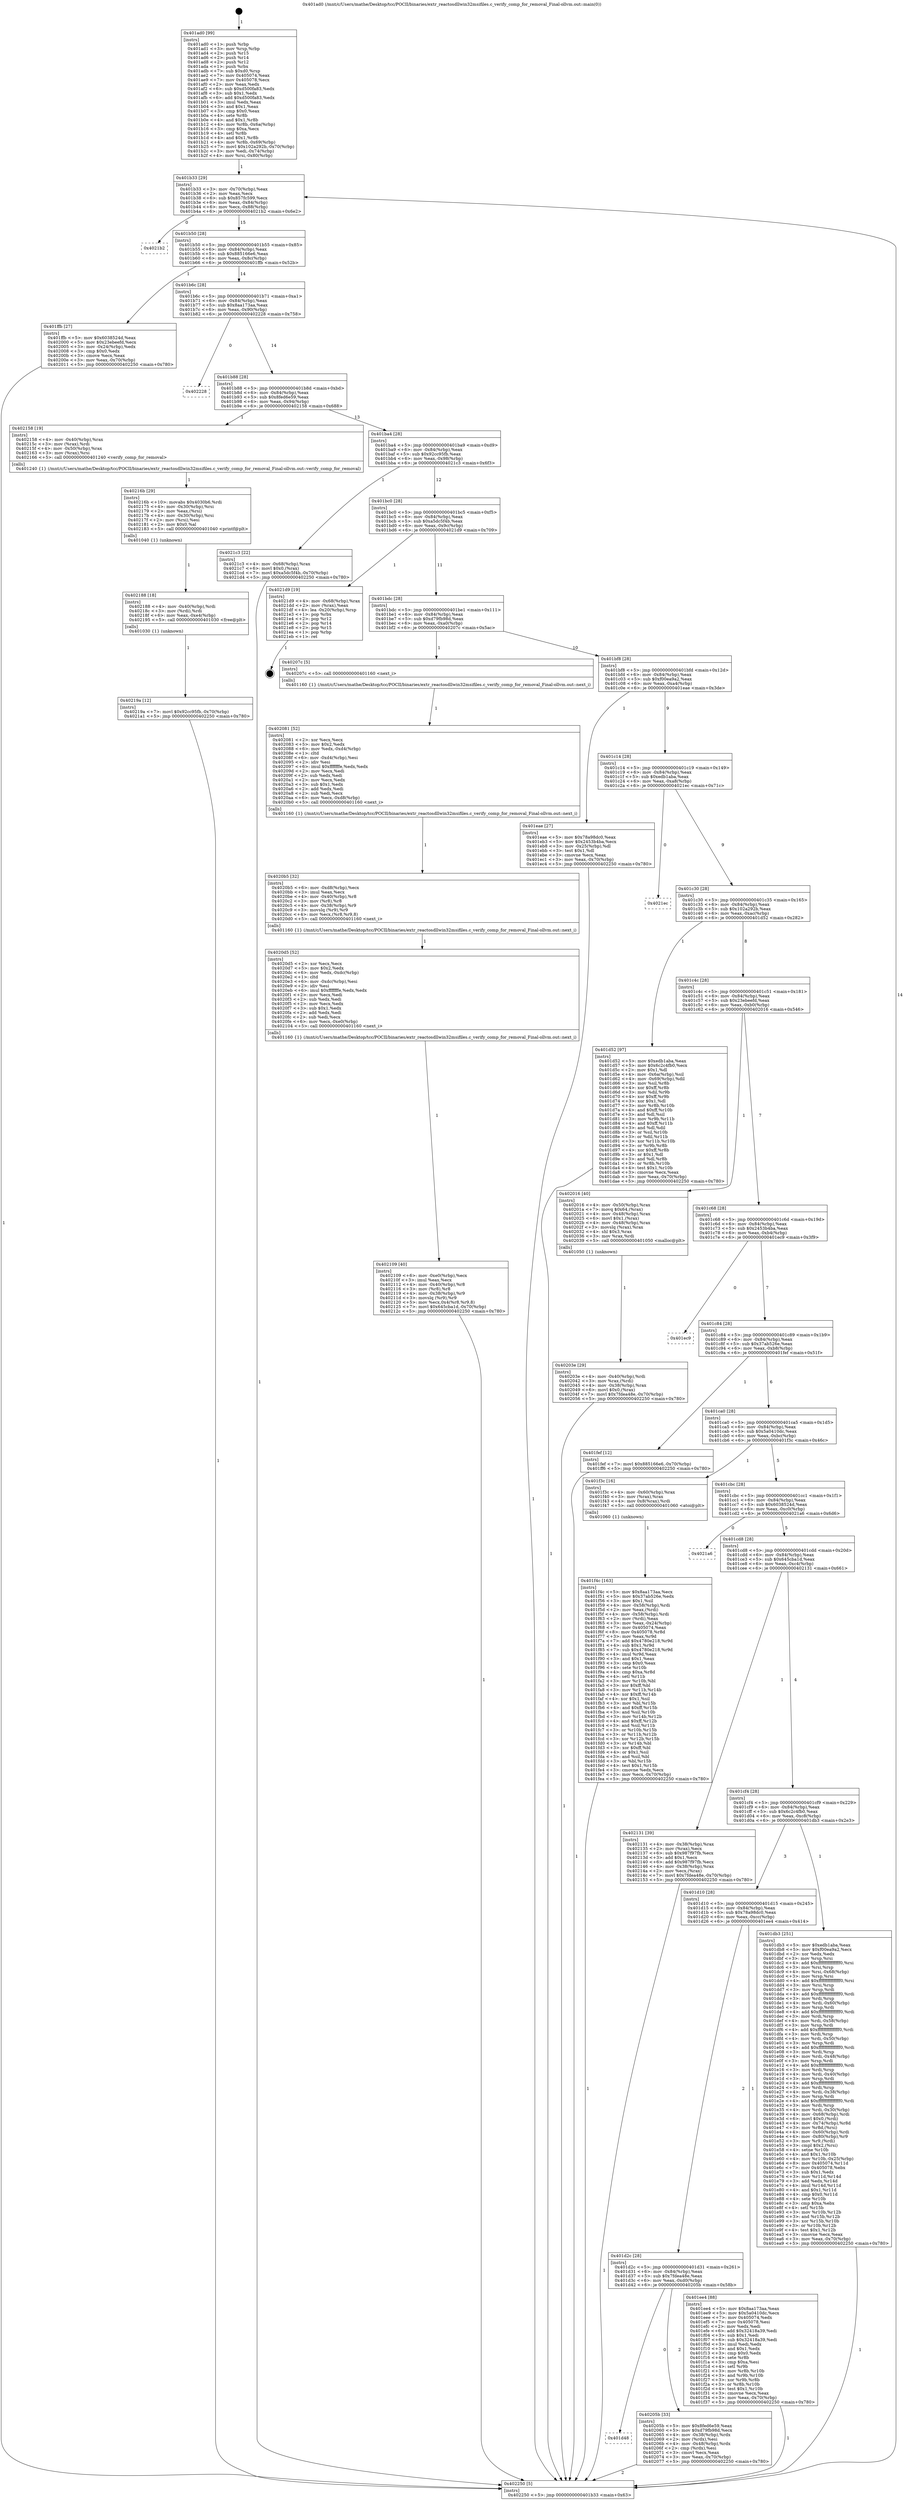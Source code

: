 digraph "0x401ad0" {
  label = "0x401ad0 (/mnt/c/Users/mathe/Desktop/tcc/POCII/binaries/extr_reactosdllwin32msifiles.c_verify_comp_for_removal_Final-ollvm.out::main(0))"
  labelloc = "t"
  node[shape=record]

  Entry [label="",width=0.3,height=0.3,shape=circle,fillcolor=black,style=filled]
  "0x401b33" [label="{
     0x401b33 [29]\l
     | [instrs]\l
     &nbsp;&nbsp;0x401b33 \<+3\>: mov -0x70(%rbp),%eax\l
     &nbsp;&nbsp;0x401b36 \<+2\>: mov %eax,%ecx\l
     &nbsp;&nbsp;0x401b38 \<+6\>: sub $0x857fc599,%ecx\l
     &nbsp;&nbsp;0x401b3e \<+6\>: mov %eax,-0x84(%rbp)\l
     &nbsp;&nbsp;0x401b44 \<+6\>: mov %ecx,-0x88(%rbp)\l
     &nbsp;&nbsp;0x401b4a \<+6\>: je 00000000004021b2 \<main+0x6e2\>\l
  }"]
  "0x4021b2" [label="{
     0x4021b2\l
  }", style=dashed]
  "0x401b50" [label="{
     0x401b50 [28]\l
     | [instrs]\l
     &nbsp;&nbsp;0x401b50 \<+5\>: jmp 0000000000401b55 \<main+0x85\>\l
     &nbsp;&nbsp;0x401b55 \<+6\>: mov -0x84(%rbp),%eax\l
     &nbsp;&nbsp;0x401b5b \<+5\>: sub $0x885166e6,%eax\l
     &nbsp;&nbsp;0x401b60 \<+6\>: mov %eax,-0x8c(%rbp)\l
     &nbsp;&nbsp;0x401b66 \<+6\>: je 0000000000401ffb \<main+0x52b\>\l
  }"]
  Exit [label="",width=0.3,height=0.3,shape=circle,fillcolor=black,style=filled,peripheries=2]
  "0x401ffb" [label="{
     0x401ffb [27]\l
     | [instrs]\l
     &nbsp;&nbsp;0x401ffb \<+5\>: mov $0x6038524d,%eax\l
     &nbsp;&nbsp;0x402000 \<+5\>: mov $0x23ebeefd,%ecx\l
     &nbsp;&nbsp;0x402005 \<+3\>: mov -0x24(%rbp),%edx\l
     &nbsp;&nbsp;0x402008 \<+3\>: cmp $0x0,%edx\l
     &nbsp;&nbsp;0x40200b \<+3\>: cmove %ecx,%eax\l
     &nbsp;&nbsp;0x40200e \<+3\>: mov %eax,-0x70(%rbp)\l
     &nbsp;&nbsp;0x402011 \<+5\>: jmp 0000000000402250 \<main+0x780\>\l
  }"]
  "0x401b6c" [label="{
     0x401b6c [28]\l
     | [instrs]\l
     &nbsp;&nbsp;0x401b6c \<+5\>: jmp 0000000000401b71 \<main+0xa1\>\l
     &nbsp;&nbsp;0x401b71 \<+6\>: mov -0x84(%rbp),%eax\l
     &nbsp;&nbsp;0x401b77 \<+5\>: sub $0x8aa173aa,%eax\l
     &nbsp;&nbsp;0x401b7c \<+6\>: mov %eax,-0x90(%rbp)\l
     &nbsp;&nbsp;0x401b82 \<+6\>: je 0000000000402228 \<main+0x758\>\l
  }"]
  "0x40219a" [label="{
     0x40219a [12]\l
     | [instrs]\l
     &nbsp;&nbsp;0x40219a \<+7\>: movl $0x92cc95fb,-0x70(%rbp)\l
     &nbsp;&nbsp;0x4021a1 \<+5\>: jmp 0000000000402250 \<main+0x780\>\l
  }"]
  "0x402228" [label="{
     0x402228\l
  }", style=dashed]
  "0x401b88" [label="{
     0x401b88 [28]\l
     | [instrs]\l
     &nbsp;&nbsp;0x401b88 \<+5\>: jmp 0000000000401b8d \<main+0xbd\>\l
     &nbsp;&nbsp;0x401b8d \<+6\>: mov -0x84(%rbp),%eax\l
     &nbsp;&nbsp;0x401b93 \<+5\>: sub $0x8fed6e59,%eax\l
     &nbsp;&nbsp;0x401b98 \<+6\>: mov %eax,-0x94(%rbp)\l
     &nbsp;&nbsp;0x401b9e \<+6\>: je 0000000000402158 \<main+0x688\>\l
  }"]
  "0x402188" [label="{
     0x402188 [18]\l
     | [instrs]\l
     &nbsp;&nbsp;0x402188 \<+4\>: mov -0x40(%rbp),%rdi\l
     &nbsp;&nbsp;0x40218c \<+3\>: mov (%rdi),%rdi\l
     &nbsp;&nbsp;0x40218f \<+6\>: mov %eax,-0xe4(%rbp)\l
     &nbsp;&nbsp;0x402195 \<+5\>: call 0000000000401030 \<free@plt\>\l
     | [calls]\l
     &nbsp;&nbsp;0x401030 \{1\} (unknown)\l
  }"]
  "0x402158" [label="{
     0x402158 [19]\l
     | [instrs]\l
     &nbsp;&nbsp;0x402158 \<+4\>: mov -0x40(%rbp),%rax\l
     &nbsp;&nbsp;0x40215c \<+3\>: mov (%rax),%rdi\l
     &nbsp;&nbsp;0x40215f \<+4\>: mov -0x50(%rbp),%rax\l
     &nbsp;&nbsp;0x402163 \<+3\>: mov (%rax),%rsi\l
     &nbsp;&nbsp;0x402166 \<+5\>: call 0000000000401240 \<verify_comp_for_removal\>\l
     | [calls]\l
     &nbsp;&nbsp;0x401240 \{1\} (/mnt/c/Users/mathe/Desktop/tcc/POCII/binaries/extr_reactosdllwin32msifiles.c_verify_comp_for_removal_Final-ollvm.out::verify_comp_for_removal)\l
  }"]
  "0x401ba4" [label="{
     0x401ba4 [28]\l
     | [instrs]\l
     &nbsp;&nbsp;0x401ba4 \<+5\>: jmp 0000000000401ba9 \<main+0xd9\>\l
     &nbsp;&nbsp;0x401ba9 \<+6\>: mov -0x84(%rbp),%eax\l
     &nbsp;&nbsp;0x401baf \<+5\>: sub $0x92cc95fb,%eax\l
     &nbsp;&nbsp;0x401bb4 \<+6\>: mov %eax,-0x98(%rbp)\l
     &nbsp;&nbsp;0x401bba \<+6\>: je 00000000004021c3 \<main+0x6f3\>\l
  }"]
  "0x40216b" [label="{
     0x40216b [29]\l
     | [instrs]\l
     &nbsp;&nbsp;0x40216b \<+10\>: movabs $0x4030b6,%rdi\l
     &nbsp;&nbsp;0x402175 \<+4\>: mov -0x30(%rbp),%rsi\l
     &nbsp;&nbsp;0x402179 \<+2\>: mov %eax,(%rsi)\l
     &nbsp;&nbsp;0x40217b \<+4\>: mov -0x30(%rbp),%rsi\l
     &nbsp;&nbsp;0x40217f \<+2\>: mov (%rsi),%esi\l
     &nbsp;&nbsp;0x402181 \<+2\>: mov $0x0,%al\l
     &nbsp;&nbsp;0x402183 \<+5\>: call 0000000000401040 \<printf@plt\>\l
     | [calls]\l
     &nbsp;&nbsp;0x401040 \{1\} (unknown)\l
  }"]
  "0x4021c3" [label="{
     0x4021c3 [22]\l
     | [instrs]\l
     &nbsp;&nbsp;0x4021c3 \<+4\>: mov -0x68(%rbp),%rax\l
     &nbsp;&nbsp;0x4021c7 \<+6\>: movl $0x0,(%rax)\l
     &nbsp;&nbsp;0x4021cd \<+7\>: movl $0xa5dc5f4b,-0x70(%rbp)\l
     &nbsp;&nbsp;0x4021d4 \<+5\>: jmp 0000000000402250 \<main+0x780\>\l
  }"]
  "0x401bc0" [label="{
     0x401bc0 [28]\l
     | [instrs]\l
     &nbsp;&nbsp;0x401bc0 \<+5\>: jmp 0000000000401bc5 \<main+0xf5\>\l
     &nbsp;&nbsp;0x401bc5 \<+6\>: mov -0x84(%rbp),%eax\l
     &nbsp;&nbsp;0x401bcb \<+5\>: sub $0xa5dc5f4b,%eax\l
     &nbsp;&nbsp;0x401bd0 \<+6\>: mov %eax,-0x9c(%rbp)\l
     &nbsp;&nbsp;0x401bd6 \<+6\>: je 00000000004021d9 \<main+0x709\>\l
  }"]
  "0x402109" [label="{
     0x402109 [40]\l
     | [instrs]\l
     &nbsp;&nbsp;0x402109 \<+6\>: mov -0xe0(%rbp),%ecx\l
     &nbsp;&nbsp;0x40210f \<+3\>: imul %eax,%ecx\l
     &nbsp;&nbsp;0x402112 \<+4\>: mov -0x40(%rbp),%r8\l
     &nbsp;&nbsp;0x402116 \<+3\>: mov (%r8),%r8\l
     &nbsp;&nbsp;0x402119 \<+4\>: mov -0x38(%rbp),%r9\l
     &nbsp;&nbsp;0x40211d \<+3\>: movslq (%r9),%r9\l
     &nbsp;&nbsp;0x402120 \<+5\>: mov %ecx,0x4(%r8,%r9,8)\l
     &nbsp;&nbsp;0x402125 \<+7\>: movl $0x645cba1d,-0x70(%rbp)\l
     &nbsp;&nbsp;0x40212c \<+5\>: jmp 0000000000402250 \<main+0x780\>\l
  }"]
  "0x4021d9" [label="{
     0x4021d9 [19]\l
     | [instrs]\l
     &nbsp;&nbsp;0x4021d9 \<+4\>: mov -0x68(%rbp),%rax\l
     &nbsp;&nbsp;0x4021dd \<+2\>: mov (%rax),%eax\l
     &nbsp;&nbsp;0x4021df \<+4\>: lea -0x20(%rbp),%rsp\l
     &nbsp;&nbsp;0x4021e3 \<+1\>: pop %rbx\l
     &nbsp;&nbsp;0x4021e4 \<+2\>: pop %r12\l
     &nbsp;&nbsp;0x4021e6 \<+2\>: pop %r14\l
     &nbsp;&nbsp;0x4021e8 \<+2\>: pop %r15\l
     &nbsp;&nbsp;0x4021ea \<+1\>: pop %rbp\l
     &nbsp;&nbsp;0x4021eb \<+1\>: ret\l
  }"]
  "0x401bdc" [label="{
     0x401bdc [28]\l
     | [instrs]\l
     &nbsp;&nbsp;0x401bdc \<+5\>: jmp 0000000000401be1 \<main+0x111\>\l
     &nbsp;&nbsp;0x401be1 \<+6\>: mov -0x84(%rbp),%eax\l
     &nbsp;&nbsp;0x401be7 \<+5\>: sub $0xd79fb98d,%eax\l
     &nbsp;&nbsp;0x401bec \<+6\>: mov %eax,-0xa0(%rbp)\l
     &nbsp;&nbsp;0x401bf2 \<+6\>: je 000000000040207c \<main+0x5ac\>\l
  }"]
  "0x4020d5" [label="{
     0x4020d5 [52]\l
     | [instrs]\l
     &nbsp;&nbsp;0x4020d5 \<+2\>: xor %ecx,%ecx\l
     &nbsp;&nbsp;0x4020d7 \<+5\>: mov $0x2,%edx\l
     &nbsp;&nbsp;0x4020dc \<+6\>: mov %edx,-0xdc(%rbp)\l
     &nbsp;&nbsp;0x4020e2 \<+1\>: cltd\l
     &nbsp;&nbsp;0x4020e3 \<+6\>: mov -0xdc(%rbp),%esi\l
     &nbsp;&nbsp;0x4020e9 \<+2\>: idiv %esi\l
     &nbsp;&nbsp;0x4020eb \<+6\>: imul $0xfffffffe,%edx,%edx\l
     &nbsp;&nbsp;0x4020f1 \<+2\>: mov %ecx,%edi\l
     &nbsp;&nbsp;0x4020f3 \<+2\>: sub %edx,%edi\l
     &nbsp;&nbsp;0x4020f5 \<+2\>: mov %ecx,%edx\l
     &nbsp;&nbsp;0x4020f7 \<+3\>: sub $0x1,%edx\l
     &nbsp;&nbsp;0x4020fa \<+2\>: add %edx,%edi\l
     &nbsp;&nbsp;0x4020fc \<+2\>: sub %edi,%ecx\l
     &nbsp;&nbsp;0x4020fe \<+6\>: mov %ecx,-0xe0(%rbp)\l
     &nbsp;&nbsp;0x402104 \<+5\>: call 0000000000401160 \<next_i\>\l
     | [calls]\l
     &nbsp;&nbsp;0x401160 \{1\} (/mnt/c/Users/mathe/Desktop/tcc/POCII/binaries/extr_reactosdllwin32msifiles.c_verify_comp_for_removal_Final-ollvm.out::next_i)\l
  }"]
  "0x40207c" [label="{
     0x40207c [5]\l
     | [instrs]\l
     &nbsp;&nbsp;0x40207c \<+5\>: call 0000000000401160 \<next_i\>\l
     | [calls]\l
     &nbsp;&nbsp;0x401160 \{1\} (/mnt/c/Users/mathe/Desktop/tcc/POCII/binaries/extr_reactosdllwin32msifiles.c_verify_comp_for_removal_Final-ollvm.out::next_i)\l
  }"]
  "0x401bf8" [label="{
     0x401bf8 [28]\l
     | [instrs]\l
     &nbsp;&nbsp;0x401bf8 \<+5\>: jmp 0000000000401bfd \<main+0x12d\>\l
     &nbsp;&nbsp;0x401bfd \<+6\>: mov -0x84(%rbp),%eax\l
     &nbsp;&nbsp;0x401c03 \<+5\>: sub $0xf00ea9a2,%eax\l
     &nbsp;&nbsp;0x401c08 \<+6\>: mov %eax,-0xa4(%rbp)\l
     &nbsp;&nbsp;0x401c0e \<+6\>: je 0000000000401eae \<main+0x3de\>\l
  }"]
  "0x4020b5" [label="{
     0x4020b5 [32]\l
     | [instrs]\l
     &nbsp;&nbsp;0x4020b5 \<+6\>: mov -0xd8(%rbp),%ecx\l
     &nbsp;&nbsp;0x4020bb \<+3\>: imul %eax,%ecx\l
     &nbsp;&nbsp;0x4020be \<+4\>: mov -0x40(%rbp),%r8\l
     &nbsp;&nbsp;0x4020c2 \<+3\>: mov (%r8),%r8\l
     &nbsp;&nbsp;0x4020c5 \<+4\>: mov -0x38(%rbp),%r9\l
     &nbsp;&nbsp;0x4020c9 \<+3\>: movslq (%r9),%r9\l
     &nbsp;&nbsp;0x4020cc \<+4\>: mov %ecx,(%r8,%r9,8)\l
     &nbsp;&nbsp;0x4020d0 \<+5\>: call 0000000000401160 \<next_i\>\l
     | [calls]\l
     &nbsp;&nbsp;0x401160 \{1\} (/mnt/c/Users/mathe/Desktop/tcc/POCII/binaries/extr_reactosdllwin32msifiles.c_verify_comp_for_removal_Final-ollvm.out::next_i)\l
  }"]
  "0x401eae" [label="{
     0x401eae [27]\l
     | [instrs]\l
     &nbsp;&nbsp;0x401eae \<+5\>: mov $0x78a98dc0,%eax\l
     &nbsp;&nbsp;0x401eb3 \<+5\>: mov $0x2453b4ba,%ecx\l
     &nbsp;&nbsp;0x401eb8 \<+3\>: mov -0x25(%rbp),%dl\l
     &nbsp;&nbsp;0x401ebb \<+3\>: test $0x1,%dl\l
     &nbsp;&nbsp;0x401ebe \<+3\>: cmovne %ecx,%eax\l
     &nbsp;&nbsp;0x401ec1 \<+3\>: mov %eax,-0x70(%rbp)\l
     &nbsp;&nbsp;0x401ec4 \<+5\>: jmp 0000000000402250 \<main+0x780\>\l
  }"]
  "0x401c14" [label="{
     0x401c14 [28]\l
     | [instrs]\l
     &nbsp;&nbsp;0x401c14 \<+5\>: jmp 0000000000401c19 \<main+0x149\>\l
     &nbsp;&nbsp;0x401c19 \<+6\>: mov -0x84(%rbp),%eax\l
     &nbsp;&nbsp;0x401c1f \<+5\>: sub $0xedb1aba,%eax\l
     &nbsp;&nbsp;0x401c24 \<+6\>: mov %eax,-0xa8(%rbp)\l
     &nbsp;&nbsp;0x401c2a \<+6\>: je 00000000004021ec \<main+0x71c\>\l
  }"]
  "0x402081" [label="{
     0x402081 [52]\l
     | [instrs]\l
     &nbsp;&nbsp;0x402081 \<+2\>: xor %ecx,%ecx\l
     &nbsp;&nbsp;0x402083 \<+5\>: mov $0x2,%edx\l
     &nbsp;&nbsp;0x402088 \<+6\>: mov %edx,-0xd4(%rbp)\l
     &nbsp;&nbsp;0x40208e \<+1\>: cltd\l
     &nbsp;&nbsp;0x40208f \<+6\>: mov -0xd4(%rbp),%esi\l
     &nbsp;&nbsp;0x402095 \<+2\>: idiv %esi\l
     &nbsp;&nbsp;0x402097 \<+6\>: imul $0xfffffffe,%edx,%edx\l
     &nbsp;&nbsp;0x40209d \<+2\>: mov %ecx,%edi\l
     &nbsp;&nbsp;0x40209f \<+2\>: sub %edx,%edi\l
     &nbsp;&nbsp;0x4020a1 \<+2\>: mov %ecx,%edx\l
     &nbsp;&nbsp;0x4020a3 \<+3\>: sub $0x1,%edx\l
     &nbsp;&nbsp;0x4020a6 \<+2\>: add %edx,%edi\l
     &nbsp;&nbsp;0x4020a8 \<+2\>: sub %edi,%ecx\l
     &nbsp;&nbsp;0x4020aa \<+6\>: mov %ecx,-0xd8(%rbp)\l
     &nbsp;&nbsp;0x4020b0 \<+5\>: call 0000000000401160 \<next_i\>\l
     | [calls]\l
     &nbsp;&nbsp;0x401160 \{1\} (/mnt/c/Users/mathe/Desktop/tcc/POCII/binaries/extr_reactosdllwin32msifiles.c_verify_comp_for_removal_Final-ollvm.out::next_i)\l
  }"]
  "0x4021ec" [label="{
     0x4021ec\l
  }", style=dashed]
  "0x401c30" [label="{
     0x401c30 [28]\l
     | [instrs]\l
     &nbsp;&nbsp;0x401c30 \<+5\>: jmp 0000000000401c35 \<main+0x165\>\l
     &nbsp;&nbsp;0x401c35 \<+6\>: mov -0x84(%rbp),%eax\l
     &nbsp;&nbsp;0x401c3b \<+5\>: sub $0x102a292b,%eax\l
     &nbsp;&nbsp;0x401c40 \<+6\>: mov %eax,-0xac(%rbp)\l
     &nbsp;&nbsp;0x401c46 \<+6\>: je 0000000000401d52 \<main+0x282\>\l
  }"]
  "0x401d48" [label="{
     0x401d48\l
  }", style=dashed]
  "0x401d52" [label="{
     0x401d52 [97]\l
     | [instrs]\l
     &nbsp;&nbsp;0x401d52 \<+5\>: mov $0xedb1aba,%eax\l
     &nbsp;&nbsp;0x401d57 \<+5\>: mov $0x6c2c4fb0,%ecx\l
     &nbsp;&nbsp;0x401d5c \<+2\>: mov $0x1,%dl\l
     &nbsp;&nbsp;0x401d5e \<+4\>: mov -0x6a(%rbp),%sil\l
     &nbsp;&nbsp;0x401d62 \<+4\>: mov -0x69(%rbp),%dil\l
     &nbsp;&nbsp;0x401d66 \<+3\>: mov %sil,%r8b\l
     &nbsp;&nbsp;0x401d69 \<+4\>: xor $0xff,%r8b\l
     &nbsp;&nbsp;0x401d6d \<+3\>: mov %dil,%r9b\l
     &nbsp;&nbsp;0x401d70 \<+4\>: xor $0xff,%r9b\l
     &nbsp;&nbsp;0x401d74 \<+3\>: xor $0x1,%dl\l
     &nbsp;&nbsp;0x401d77 \<+3\>: mov %r8b,%r10b\l
     &nbsp;&nbsp;0x401d7a \<+4\>: and $0xff,%r10b\l
     &nbsp;&nbsp;0x401d7e \<+3\>: and %dl,%sil\l
     &nbsp;&nbsp;0x401d81 \<+3\>: mov %r9b,%r11b\l
     &nbsp;&nbsp;0x401d84 \<+4\>: and $0xff,%r11b\l
     &nbsp;&nbsp;0x401d88 \<+3\>: and %dl,%dil\l
     &nbsp;&nbsp;0x401d8b \<+3\>: or %sil,%r10b\l
     &nbsp;&nbsp;0x401d8e \<+3\>: or %dil,%r11b\l
     &nbsp;&nbsp;0x401d91 \<+3\>: xor %r11b,%r10b\l
     &nbsp;&nbsp;0x401d94 \<+3\>: or %r9b,%r8b\l
     &nbsp;&nbsp;0x401d97 \<+4\>: xor $0xff,%r8b\l
     &nbsp;&nbsp;0x401d9b \<+3\>: or $0x1,%dl\l
     &nbsp;&nbsp;0x401d9e \<+3\>: and %dl,%r8b\l
     &nbsp;&nbsp;0x401da1 \<+3\>: or %r8b,%r10b\l
     &nbsp;&nbsp;0x401da4 \<+4\>: test $0x1,%r10b\l
     &nbsp;&nbsp;0x401da8 \<+3\>: cmovne %ecx,%eax\l
     &nbsp;&nbsp;0x401dab \<+3\>: mov %eax,-0x70(%rbp)\l
     &nbsp;&nbsp;0x401dae \<+5\>: jmp 0000000000402250 \<main+0x780\>\l
  }"]
  "0x401c4c" [label="{
     0x401c4c [28]\l
     | [instrs]\l
     &nbsp;&nbsp;0x401c4c \<+5\>: jmp 0000000000401c51 \<main+0x181\>\l
     &nbsp;&nbsp;0x401c51 \<+6\>: mov -0x84(%rbp),%eax\l
     &nbsp;&nbsp;0x401c57 \<+5\>: sub $0x23ebeefd,%eax\l
     &nbsp;&nbsp;0x401c5c \<+6\>: mov %eax,-0xb0(%rbp)\l
     &nbsp;&nbsp;0x401c62 \<+6\>: je 0000000000402016 \<main+0x546\>\l
  }"]
  "0x402250" [label="{
     0x402250 [5]\l
     | [instrs]\l
     &nbsp;&nbsp;0x402250 \<+5\>: jmp 0000000000401b33 \<main+0x63\>\l
  }"]
  "0x401ad0" [label="{
     0x401ad0 [99]\l
     | [instrs]\l
     &nbsp;&nbsp;0x401ad0 \<+1\>: push %rbp\l
     &nbsp;&nbsp;0x401ad1 \<+3\>: mov %rsp,%rbp\l
     &nbsp;&nbsp;0x401ad4 \<+2\>: push %r15\l
     &nbsp;&nbsp;0x401ad6 \<+2\>: push %r14\l
     &nbsp;&nbsp;0x401ad8 \<+2\>: push %r12\l
     &nbsp;&nbsp;0x401ada \<+1\>: push %rbx\l
     &nbsp;&nbsp;0x401adb \<+7\>: sub $0xd0,%rsp\l
     &nbsp;&nbsp;0x401ae2 \<+7\>: mov 0x405074,%eax\l
     &nbsp;&nbsp;0x401ae9 \<+7\>: mov 0x405078,%ecx\l
     &nbsp;&nbsp;0x401af0 \<+2\>: mov %eax,%edx\l
     &nbsp;&nbsp;0x401af2 \<+6\>: sub $0xd500fa83,%edx\l
     &nbsp;&nbsp;0x401af8 \<+3\>: sub $0x1,%edx\l
     &nbsp;&nbsp;0x401afb \<+6\>: add $0xd500fa83,%edx\l
     &nbsp;&nbsp;0x401b01 \<+3\>: imul %edx,%eax\l
     &nbsp;&nbsp;0x401b04 \<+3\>: and $0x1,%eax\l
     &nbsp;&nbsp;0x401b07 \<+3\>: cmp $0x0,%eax\l
     &nbsp;&nbsp;0x401b0a \<+4\>: sete %r8b\l
     &nbsp;&nbsp;0x401b0e \<+4\>: and $0x1,%r8b\l
     &nbsp;&nbsp;0x401b12 \<+4\>: mov %r8b,-0x6a(%rbp)\l
     &nbsp;&nbsp;0x401b16 \<+3\>: cmp $0xa,%ecx\l
     &nbsp;&nbsp;0x401b19 \<+4\>: setl %r8b\l
     &nbsp;&nbsp;0x401b1d \<+4\>: and $0x1,%r8b\l
     &nbsp;&nbsp;0x401b21 \<+4\>: mov %r8b,-0x69(%rbp)\l
     &nbsp;&nbsp;0x401b25 \<+7\>: movl $0x102a292b,-0x70(%rbp)\l
     &nbsp;&nbsp;0x401b2c \<+3\>: mov %edi,-0x74(%rbp)\l
     &nbsp;&nbsp;0x401b2f \<+4\>: mov %rsi,-0x80(%rbp)\l
  }"]
  "0x40205b" [label="{
     0x40205b [33]\l
     | [instrs]\l
     &nbsp;&nbsp;0x40205b \<+5\>: mov $0x8fed6e59,%eax\l
     &nbsp;&nbsp;0x402060 \<+5\>: mov $0xd79fb98d,%ecx\l
     &nbsp;&nbsp;0x402065 \<+4\>: mov -0x38(%rbp),%rdx\l
     &nbsp;&nbsp;0x402069 \<+2\>: mov (%rdx),%esi\l
     &nbsp;&nbsp;0x40206b \<+4\>: mov -0x48(%rbp),%rdx\l
     &nbsp;&nbsp;0x40206f \<+2\>: cmp (%rdx),%esi\l
     &nbsp;&nbsp;0x402071 \<+3\>: cmovl %ecx,%eax\l
     &nbsp;&nbsp;0x402074 \<+3\>: mov %eax,-0x70(%rbp)\l
     &nbsp;&nbsp;0x402077 \<+5\>: jmp 0000000000402250 \<main+0x780\>\l
  }"]
  "0x402016" [label="{
     0x402016 [40]\l
     | [instrs]\l
     &nbsp;&nbsp;0x402016 \<+4\>: mov -0x50(%rbp),%rax\l
     &nbsp;&nbsp;0x40201a \<+7\>: movq $0x64,(%rax)\l
     &nbsp;&nbsp;0x402021 \<+4\>: mov -0x48(%rbp),%rax\l
     &nbsp;&nbsp;0x402025 \<+6\>: movl $0x1,(%rax)\l
     &nbsp;&nbsp;0x40202b \<+4\>: mov -0x48(%rbp),%rax\l
     &nbsp;&nbsp;0x40202f \<+3\>: movslq (%rax),%rax\l
     &nbsp;&nbsp;0x402032 \<+4\>: shl $0x3,%rax\l
     &nbsp;&nbsp;0x402036 \<+3\>: mov %rax,%rdi\l
     &nbsp;&nbsp;0x402039 \<+5\>: call 0000000000401050 \<malloc@plt\>\l
     | [calls]\l
     &nbsp;&nbsp;0x401050 \{1\} (unknown)\l
  }"]
  "0x401c68" [label="{
     0x401c68 [28]\l
     | [instrs]\l
     &nbsp;&nbsp;0x401c68 \<+5\>: jmp 0000000000401c6d \<main+0x19d\>\l
     &nbsp;&nbsp;0x401c6d \<+6\>: mov -0x84(%rbp),%eax\l
     &nbsp;&nbsp;0x401c73 \<+5\>: sub $0x2453b4ba,%eax\l
     &nbsp;&nbsp;0x401c78 \<+6\>: mov %eax,-0xb4(%rbp)\l
     &nbsp;&nbsp;0x401c7e \<+6\>: je 0000000000401ec9 \<main+0x3f9\>\l
  }"]
  "0x40203e" [label="{
     0x40203e [29]\l
     | [instrs]\l
     &nbsp;&nbsp;0x40203e \<+4\>: mov -0x40(%rbp),%rdi\l
     &nbsp;&nbsp;0x402042 \<+3\>: mov %rax,(%rdi)\l
     &nbsp;&nbsp;0x402045 \<+4\>: mov -0x38(%rbp),%rax\l
     &nbsp;&nbsp;0x402049 \<+6\>: movl $0x0,(%rax)\l
     &nbsp;&nbsp;0x40204f \<+7\>: movl $0x7fdea48e,-0x70(%rbp)\l
     &nbsp;&nbsp;0x402056 \<+5\>: jmp 0000000000402250 \<main+0x780\>\l
  }"]
  "0x401ec9" [label="{
     0x401ec9\l
  }", style=dashed]
  "0x401c84" [label="{
     0x401c84 [28]\l
     | [instrs]\l
     &nbsp;&nbsp;0x401c84 \<+5\>: jmp 0000000000401c89 \<main+0x1b9\>\l
     &nbsp;&nbsp;0x401c89 \<+6\>: mov -0x84(%rbp),%eax\l
     &nbsp;&nbsp;0x401c8f \<+5\>: sub $0x37ab526e,%eax\l
     &nbsp;&nbsp;0x401c94 \<+6\>: mov %eax,-0xb8(%rbp)\l
     &nbsp;&nbsp;0x401c9a \<+6\>: je 0000000000401fef \<main+0x51f\>\l
  }"]
  "0x401f4c" [label="{
     0x401f4c [163]\l
     | [instrs]\l
     &nbsp;&nbsp;0x401f4c \<+5\>: mov $0x8aa173aa,%ecx\l
     &nbsp;&nbsp;0x401f51 \<+5\>: mov $0x37ab526e,%edx\l
     &nbsp;&nbsp;0x401f56 \<+3\>: mov $0x1,%sil\l
     &nbsp;&nbsp;0x401f59 \<+4\>: mov -0x58(%rbp),%rdi\l
     &nbsp;&nbsp;0x401f5d \<+2\>: mov %eax,(%rdi)\l
     &nbsp;&nbsp;0x401f5f \<+4\>: mov -0x58(%rbp),%rdi\l
     &nbsp;&nbsp;0x401f63 \<+2\>: mov (%rdi),%eax\l
     &nbsp;&nbsp;0x401f65 \<+3\>: mov %eax,-0x24(%rbp)\l
     &nbsp;&nbsp;0x401f68 \<+7\>: mov 0x405074,%eax\l
     &nbsp;&nbsp;0x401f6f \<+8\>: mov 0x405078,%r8d\l
     &nbsp;&nbsp;0x401f77 \<+3\>: mov %eax,%r9d\l
     &nbsp;&nbsp;0x401f7a \<+7\>: add $0x4780e218,%r9d\l
     &nbsp;&nbsp;0x401f81 \<+4\>: sub $0x1,%r9d\l
     &nbsp;&nbsp;0x401f85 \<+7\>: sub $0x4780e218,%r9d\l
     &nbsp;&nbsp;0x401f8c \<+4\>: imul %r9d,%eax\l
     &nbsp;&nbsp;0x401f90 \<+3\>: and $0x1,%eax\l
     &nbsp;&nbsp;0x401f93 \<+3\>: cmp $0x0,%eax\l
     &nbsp;&nbsp;0x401f96 \<+4\>: sete %r10b\l
     &nbsp;&nbsp;0x401f9a \<+4\>: cmp $0xa,%r8d\l
     &nbsp;&nbsp;0x401f9e \<+4\>: setl %r11b\l
     &nbsp;&nbsp;0x401fa2 \<+3\>: mov %r10b,%bl\l
     &nbsp;&nbsp;0x401fa5 \<+3\>: xor $0xff,%bl\l
     &nbsp;&nbsp;0x401fa8 \<+3\>: mov %r11b,%r14b\l
     &nbsp;&nbsp;0x401fab \<+4\>: xor $0xff,%r14b\l
     &nbsp;&nbsp;0x401faf \<+4\>: xor $0x1,%sil\l
     &nbsp;&nbsp;0x401fb3 \<+3\>: mov %bl,%r15b\l
     &nbsp;&nbsp;0x401fb6 \<+4\>: and $0xff,%r15b\l
     &nbsp;&nbsp;0x401fba \<+3\>: and %sil,%r10b\l
     &nbsp;&nbsp;0x401fbd \<+3\>: mov %r14b,%r12b\l
     &nbsp;&nbsp;0x401fc0 \<+4\>: and $0xff,%r12b\l
     &nbsp;&nbsp;0x401fc4 \<+3\>: and %sil,%r11b\l
     &nbsp;&nbsp;0x401fc7 \<+3\>: or %r10b,%r15b\l
     &nbsp;&nbsp;0x401fca \<+3\>: or %r11b,%r12b\l
     &nbsp;&nbsp;0x401fcd \<+3\>: xor %r12b,%r15b\l
     &nbsp;&nbsp;0x401fd0 \<+3\>: or %r14b,%bl\l
     &nbsp;&nbsp;0x401fd3 \<+3\>: xor $0xff,%bl\l
     &nbsp;&nbsp;0x401fd6 \<+4\>: or $0x1,%sil\l
     &nbsp;&nbsp;0x401fda \<+3\>: and %sil,%bl\l
     &nbsp;&nbsp;0x401fdd \<+3\>: or %bl,%r15b\l
     &nbsp;&nbsp;0x401fe0 \<+4\>: test $0x1,%r15b\l
     &nbsp;&nbsp;0x401fe4 \<+3\>: cmovne %edx,%ecx\l
     &nbsp;&nbsp;0x401fe7 \<+3\>: mov %ecx,-0x70(%rbp)\l
     &nbsp;&nbsp;0x401fea \<+5\>: jmp 0000000000402250 \<main+0x780\>\l
  }"]
  "0x401fef" [label="{
     0x401fef [12]\l
     | [instrs]\l
     &nbsp;&nbsp;0x401fef \<+7\>: movl $0x885166e6,-0x70(%rbp)\l
     &nbsp;&nbsp;0x401ff6 \<+5\>: jmp 0000000000402250 \<main+0x780\>\l
  }"]
  "0x401ca0" [label="{
     0x401ca0 [28]\l
     | [instrs]\l
     &nbsp;&nbsp;0x401ca0 \<+5\>: jmp 0000000000401ca5 \<main+0x1d5\>\l
     &nbsp;&nbsp;0x401ca5 \<+6\>: mov -0x84(%rbp),%eax\l
     &nbsp;&nbsp;0x401cab \<+5\>: sub $0x5a0410dc,%eax\l
     &nbsp;&nbsp;0x401cb0 \<+6\>: mov %eax,-0xbc(%rbp)\l
     &nbsp;&nbsp;0x401cb6 \<+6\>: je 0000000000401f3c \<main+0x46c\>\l
  }"]
  "0x401d2c" [label="{
     0x401d2c [28]\l
     | [instrs]\l
     &nbsp;&nbsp;0x401d2c \<+5\>: jmp 0000000000401d31 \<main+0x261\>\l
     &nbsp;&nbsp;0x401d31 \<+6\>: mov -0x84(%rbp),%eax\l
     &nbsp;&nbsp;0x401d37 \<+5\>: sub $0x7fdea48e,%eax\l
     &nbsp;&nbsp;0x401d3c \<+6\>: mov %eax,-0xd0(%rbp)\l
     &nbsp;&nbsp;0x401d42 \<+6\>: je 000000000040205b \<main+0x58b\>\l
  }"]
  "0x401f3c" [label="{
     0x401f3c [16]\l
     | [instrs]\l
     &nbsp;&nbsp;0x401f3c \<+4\>: mov -0x60(%rbp),%rax\l
     &nbsp;&nbsp;0x401f40 \<+3\>: mov (%rax),%rax\l
     &nbsp;&nbsp;0x401f43 \<+4\>: mov 0x8(%rax),%rdi\l
     &nbsp;&nbsp;0x401f47 \<+5\>: call 0000000000401060 \<atoi@plt\>\l
     | [calls]\l
     &nbsp;&nbsp;0x401060 \{1\} (unknown)\l
  }"]
  "0x401cbc" [label="{
     0x401cbc [28]\l
     | [instrs]\l
     &nbsp;&nbsp;0x401cbc \<+5\>: jmp 0000000000401cc1 \<main+0x1f1\>\l
     &nbsp;&nbsp;0x401cc1 \<+6\>: mov -0x84(%rbp),%eax\l
     &nbsp;&nbsp;0x401cc7 \<+5\>: sub $0x6038524d,%eax\l
     &nbsp;&nbsp;0x401ccc \<+6\>: mov %eax,-0xc0(%rbp)\l
     &nbsp;&nbsp;0x401cd2 \<+6\>: je 00000000004021a6 \<main+0x6d6\>\l
  }"]
  "0x401ee4" [label="{
     0x401ee4 [88]\l
     | [instrs]\l
     &nbsp;&nbsp;0x401ee4 \<+5\>: mov $0x8aa173aa,%eax\l
     &nbsp;&nbsp;0x401ee9 \<+5\>: mov $0x5a0410dc,%ecx\l
     &nbsp;&nbsp;0x401eee \<+7\>: mov 0x405074,%edx\l
     &nbsp;&nbsp;0x401ef5 \<+7\>: mov 0x405078,%esi\l
     &nbsp;&nbsp;0x401efc \<+2\>: mov %edx,%edi\l
     &nbsp;&nbsp;0x401efe \<+6\>: add $0x32418a39,%edi\l
     &nbsp;&nbsp;0x401f04 \<+3\>: sub $0x1,%edi\l
     &nbsp;&nbsp;0x401f07 \<+6\>: sub $0x32418a39,%edi\l
     &nbsp;&nbsp;0x401f0d \<+3\>: imul %edi,%edx\l
     &nbsp;&nbsp;0x401f10 \<+3\>: and $0x1,%edx\l
     &nbsp;&nbsp;0x401f13 \<+3\>: cmp $0x0,%edx\l
     &nbsp;&nbsp;0x401f16 \<+4\>: sete %r8b\l
     &nbsp;&nbsp;0x401f1a \<+3\>: cmp $0xa,%esi\l
     &nbsp;&nbsp;0x401f1d \<+4\>: setl %r9b\l
     &nbsp;&nbsp;0x401f21 \<+3\>: mov %r8b,%r10b\l
     &nbsp;&nbsp;0x401f24 \<+3\>: and %r9b,%r10b\l
     &nbsp;&nbsp;0x401f27 \<+3\>: xor %r9b,%r8b\l
     &nbsp;&nbsp;0x401f2a \<+3\>: or %r8b,%r10b\l
     &nbsp;&nbsp;0x401f2d \<+4\>: test $0x1,%r10b\l
     &nbsp;&nbsp;0x401f31 \<+3\>: cmovne %ecx,%eax\l
     &nbsp;&nbsp;0x401f34 \<+3\>: mov %eax,-0x70(%rbp)\l
     &nbsp;&nbsp;0x401f37 \<+5\>: jmp 0000000000402250 \<main+0x780\>\l
  }"]
  "0x4021a6" [label="{
     0x4021a6\l
  }", style=dashed]
  "0x401cd8" [label="{
     0x401cd8 [28]\l
     | [instrs]\l
     &nbsp;&nbsp;0x401cd8 \<+5\>: jmp 0000000000401cdd \<main+0x20d\>\l
     &nbsp;&nbsp;0x401cdd \<+6\>: mov -0x84(%rbp),%eax\l
     &nbsp;&nbsp;0x401ce3 \<+5\>: sub $0x645cba1d,%eax\l
     &nbsp;&nbsp;0x401ce8 \<+6\>: mov %eax,-0xc4(%rbp)\l
     &nbsp;&nbsp;0x401cee \<+6\>: je 0000000000402131 \<main+0x661\>\l
  }"]
  "0x401d10" [label="{
     0x401d10 [28]\l
     | [instrs]\l
     &nbsp;&nbsp;0x401d10 \<+5\>: jmp 0000000000401d15 \<main+0x245\>\l
     &nbsp;&nbsp;0x401d15 \<+6\>: mov -0x84(%rbp),%eax\l
     &nbsp;&nbsp;0x401d1b \<+5\>: sub $0x78a98dc0,%eax\l
     &nbsp;&nbsp;0x401d20 \<+6\>: mov %eax,-0xcc(%rbp)\l
     &nbsp;&nbsp;0x401d26 \<+6\>: je 0000000000401ee4 \<main+0x414\>\l
  }"]
  "0x402131" [label="{
     0x402131 [39]\l
     | [instrs]\l
     &nbsp;&nbsp;0x402131 \<+4\>: mov -0x38(%rbp),%rax\l
     &nbsp;&nbsp;0x402135 \<+2\>: mov (%rax),%ecx\l
     &nbsp;&nbsp;0x402137 \<+6\>: sub $0x987f97fb,%ecx\l
     &nbsp;&nbsp;0x40213d \<+3\>: add $0x1,%ecx\l
     &nbsp;&nbsp;0x402140 \<+6\>: add $0x987f97fb,%ecx\l
     &nbsp;&nbsp;0x402146 \<+4\>: mov -0x38(%rbp),%rax\l
     &nbsp;&nbsp;0x40214a \<+2\>: mov %ecx,(%rax)\l
     &nbsp;&nbsp;0x40214c \<+7\>: movl $0x7fdea48e,-0x70(%rbp)\l
     &nbsp;&nbsp;0x402153 \<+5\>: jmp 0000000000402250 \<main+0x780\>\l
  }"]
  "0x401cf4" [label="{
     0x401cf4 [28]\l
     | [instrs]\l
     &nbsp;&nbsp;0x401cf4 \<+5\>: jmp 0000000000401cf9 \<main+0x229\>\l
     &nbsp;&nbsp;0x401cf9 \<+6\>: mov -0x84(%rbp),%eax\l
     &nbsp;&nbsp;0x401cff \<+5\>: sub $0x6c2c4fb0,%eax\l
     &nbsp;&nbsp;0x401d04 \<+6\>: mov %eax,-0xc8(%rbp)\l
     &nbsp;&nbsp;0x401d0a \<+6\>: je 0000000000401db3 \<main+0x2e3\>\l
  }"]
  "0x401db3" [label="{
     0x401db3 [251]\l
     | [instrs]\l
     &nbsp;&nbsp;0x401db3 \<+5\>: mov $0xedb1aba,%eax\l
     &nbsp;&nbsp;0x401db8 \<+5\>: mov $0xf00ea9a2,%ecx\l
     &nbsp;&nbsp;0x401dbd \<+2\>: xor %edx,%edx\l
     &nbsp;&nbsp;0x401dbf \<+3\>: mov %rsp,%rsi\l
     &nbsp;&nbsp;0x401dc2 \<+4\>: add $0xfffffffffffffff0,%rsi\l
     &nbsp;&nbsp;0x401dc6 \<+3\>: mov %rsi,%rsp\l
     &nbsp;&nbsp;0x401dc9 \<+4\>: mov %rsi,-0x68(%rbp)\l
     &nbsp;&nbsp;0x401dcd \<+3\>: mov %rsp,%rsi\l
     &nbsp;&nbsp;0x401dd0 \<+4\>: add $0xfffffffffffffff0,%rsi\l
     &nbsp;&nbsp;0x401dd4 \<+3\>: mov %rsi,%rsp\l
     &nbsp;&nbsp;0x401dd7 \<+3\>: mov %rsp,%rdi\l
     &nbsp;&nbsp;0x401dda \<+4\>: add $0xfffffffffffffff0,%rdi\l
     &nbsp;&nbsp;0x401dde \<+3\>: mov %rdi,%rsp\l
     &nbsp;&nbsp;0x401de1 \<+4\>: mov %rdi,-0x60(%rbp)\l
     &nbsp;&nbsp;0x401de5 \<+3\>: mov %rsp,%rdi\l
     &nbsp;&nbsp;0x401de8 \<+4\>: add $0xfffffffffffffff0,%rdi\l
     &nbsp;&nbsp;0x401dec \<+3\>: mov %rdi,%rsp\l
     &nbsp;&nbsp;0x401def \<+4\>: mov %rdi,-0x58(%rbp)\l
     &nbsp;&nbsp;0x401df3 \<+3\>: mov %rsp,%rdi\l
     &nbsp;&nbsp;0x401df6 \<+4\>: add $0xfffffffffffffff0,%rdi\l
     &nbsp;&nbsp;0x401dfa \<+3\>: mov %rdi,%rsp\l
     &nbsp;&nbsp;0x401dfd \<+4\>: mov %rdi,-0x50(%rbp)\l
     &nbsp;&nbsp;0x401e01 \<+3\>: mov %rsp,%rdi\l
     &nbsp;&nbsp;0x401e04 \<+4\>: add $0xfffffffffffffff0,%rdi\l
     &nbsp;&nbsp;0x401e08 \<+3\>: mov %rdi,%rsp\l
     &nbsp;&nbsp;0x401e0b \<+4\>: mov %rdi,-0x48(%rbp)\l
     &nbsp;&nbsp;0x401e0f \<+3\>: mov %rsp,%rdi\l
     &nbsp;&nbsp;0x401e12 \<+4\>: add $0xfffffffffffffff0,%rdi\l
     &nbsp;&nbsp;0x401e16 \<+3\>: mov %rdi,%rsp\l
     &nbsp;&nbsp;0x401e19 \<+4\>: mov %rdi,-0x40(%rbp)\l
     &nbsp;&nbsp;0x401e1d \<+3\>: mov %rsp,%rdi\l
     &nbsp;&nbsp;0x401e20 \<+4\>: add $0xfffffffffffffff0,%rdi\l
     &nbsp;&nbsp;0x401e24 \<+3\>: mov %rdi,%rsp\l
     &nbsp;&nbsp;0x401e27 \<+4\>: mov %rdi,-0x38(%rbp)\l
     &nbsp;&nbsp;0x401e2b \<+3\>: mov %rsp,%rdi\l
     &nbsp;&nbsp;0x401e2e \<+4\>: add $0xfffffffffffffff0,%rdi\l
     &nbsp;&nbsp;0x401e32 \<+3\>: mov %rdi,%rsp\l
     &nbsp;&nbsp;0x401e35 \<+4\>: mov %rdi,-0x30(%rbp)\l
     &nbsp;&nbsp;0x401e39 \<+4\>: mov -0x68(%rbp),%rdi\l
     &nbsp;&nbsp;0x401e3d \<+6\>: movl $0x0,(%rdi)\l
     &nbsp;&nbsp;0x401e43 \<+4\>: mov -0x74(%rbp),%r8d\l
     &nbsp;&nbsp;0x401e47 \<+3\>: mov %r8d,(%rsi)\l
     &nbsp;&nbsp;0x401e4a \<+4\>: mov -0x60(%rbp),%rdi\l
     &nbsp;&nbsp;0x401e4e \<+4\>: mov -0x80(%rbp),%r9\l
     &nbsp;&nbsp;0x401e52 \<+3\>: mov %r9,(%rdi)\l
     &nbsp;&nbsp;0x401e55 \<+3\>: cmpl $0x2,(%rsi)\l
     &nbsp;&nbsp;0x401e58 \<+4\>: setne %r10b\l
     &nbsp;&nbsp;0x401e5c \<+4\>: and $0x1,%r10b\l
     &nbsp;&nbsp;0x401e60 \<+4\>: mov %r10b,-0x25(%rbp)\l
     &nbsp;&nbsp;0x401e64 \<+8\>: mov 0x405074,%r11d\l
     &nbsp;&nbsp;0x401e6c \<+7\>: mov 0x405078,%ebx\l
     &nbsp;&nbsp;0x401e73 \<+3\>: sub $0x1,%edx\l
     &nbsp;&nbsp;0x401e76 \<+3\>: mov %r11d,%r14d\l
     &nbsp;&nbsp;0x401e79 \<+3\>: add %edx,%r14d\l
     &nbsp;&nbsp;0x401e7c \<+4\>: imul %r14d,%r11d\l
     &nbsp;&nbsp;0x401e80 \<+4\>: and $0x1,%r11d\l
     &nbsp;&nbsp;0x401e84 \<+4\>: cmp $0x0,%r11d\l
     &nbsp;&nbsp;0x401e88 \<+4\>: sete %r10b\l
     &nbsp;&nbsp;0x401e8c \<+3\>: cmp $0xa,%ebx\l
     &nbsp;&nbsp;0x401e8f \<+4\>: setl %r15b\l
     &nbsp;&nbsp;0x401e93 \<+3\>: mov %r10b,%r12b\l
     &nbsp;&nbsp;0x401e96 \<+3\>: and %r15b,%r12b\l
     &nbsp;&nbsp;0x401e99 \<+3\>: xor %r15b,%r10b\l
     &nbsp;&nbsp;0x401e9c \<+3\>: or %r10b,%r12b\l
     &nbsp;&nbsp;0x401e9f \<+4\>: test $0x1,%r12b\l
     &nbsp;&nbsp;0x401ea3 \<+3\>: cmovne %ecx,%eax\l
     &nbsp;&nbsp;0x401ea6 \<+3\>: mov %eax,-0x70(%rbp)\l
     &nbsp;&nbsp;0x401ea9 \<+5\>: jmp 0000000000402250 \<main+0x780\>\l
  }"]
  Entry -> "0x401ad0" [label=" 1"]
  "0x401b33" -> "0x4021b2" [label=" 0"]
  "0x401b33" -> "0x401b50" [label=" 15"]
  "0x4021d9" -> Exit [label=" 1"]
  "0x401b50" -> "0x401ffb" [label=" 1"]
  "0x401b50" -> "0x401b6c" [label=" 14"]
  "0x4021c3" -> "0x402250" [label=" 1"]
  "0x401b6c" -> "0x402228" [label=" 0"]
  "0x401b6c" -> "0x401b88" [label=" 14"]
  "0x40219a" -> "0x402250" [label=" 1"]
  "0x401b88" -> "0x402158" [label=" 1"]
  "0x401b88" -> "0x401ba4" [label=" 13"]
  "0x402188" -> "0x40219a" [label=" 1"]
  "0x401ba4" -> "0x4021c3" [label=" 1"]
  "0x401ba4" -> "0x401bc0" [label=" 12"]
  "0x40216b" -> "0x402188" [label=" 1"]
  "0x401bc0" -> "0x4021d9" [label=" 1"]
  "0x401bc0" -> "0x401bdc" [label=" 11"]
  "0x402158" -> "0x40216b" [label=" 1"]
  "0x401bdc" -> "0x40207c" [label=" 1"]
  "0x401bdc" -> "0x401bf8" [label=" 10"]
  "0x402131" -> "0x402250" [label=" 1"]
  "0x401bf8" -> "0x401eae" [label=" 1"]
  "0x401bf8" -> "0x401c14" [label=" 9"]
  "0x402109" -> "0x402250" [label=" 1"]
  "0x401c14" -> "0x4021ec" [label=" 0"]
  "0x401c14" -> "0x401c30" [label=" 9"]
  "0x4020d5" -> "0x402109" [label=" 1"]
  "0x401c30" -> "0x401d52" [label=" 1"]
  "0x401c30" -> "0x401c4c" [label=" 8"]
  "0x401d52" -> "0x402250" [label=" 1"]
  "0x401ad0" -> "0x401b33" [label=" 1"]
  "0x402250" -> "0x401b33" [label=" 14"]
  "0x4020b5" -> "0x4020d5" [label=" 1"]
  "0x401c4c" -> "0x402016" [label=" 1"]
  "0x401c4c" -> "0x401c68" [label=" 7"]
  "0x402081" -> "0x4020b5" [label=" 1"]
  "0x401c68" -> "0x401ec9" [label=" 0"]
  "0x401c68" -> "0x401c84" [label=" 7"]
  "0x40205b" -> "0x402250" [label=" 2"]
  "0x401c84" -> "0x401fef" [label=" 1"]
  "0x401c84" -> "0x401ca0" [label=" 6"]
  "0x401d2c" -> "0x401d48" [label=" 0"]
  "0x401ca0" -> "0x401f3c" [label=" 1"]
  "0x401ca0" -> "0x401cbc" [label=" 5"]
  "0x401d2c" -> "0x40205b" [label=" 2"]
  "0x401cbc" -> "0x4021a6" [label=" 0"]
  "0x401cbc" -> "0x401cd8" [label=" 5"]
  "0x40207c" -> "0x402081" [label=" 1"]
  "0x401cd8" -> "0x402131" [label=" 1"]
  "0x401cd8" -> "0x401cf4" [label=" 4"]
  "0x401ffb" -> "0x402250" [label=" 1"]
  "0x401cf4" -> "0x401db3" [label=" 1"]
  "0x401cf4" -> "0x401d10" [label=" 3"]
  "0x402016" -> "0x40203e" [label=" 1"]
  "0x401db3" -> "0x402250" [label=" 1"]
  "0x401eae" -> "0x402250" [label=" 1"]
  "0x40203e" -> "0x402250" [label=" 1"]
  "0x401d10" -> "0x401ee4" [label=" 1"]
  "0x401d10" -> "0x401d2c" [label=" 2"]
  "0x401ee4" -> "0x402250" [label=" 1"]
  "0x401f3c" -> "0x401f4c" [label=" 1"]
  "0x401f4c" -> "0x402250" [label=" 1"]
  "0x401fef" -> "0x402250" [label=" 1"]
}
